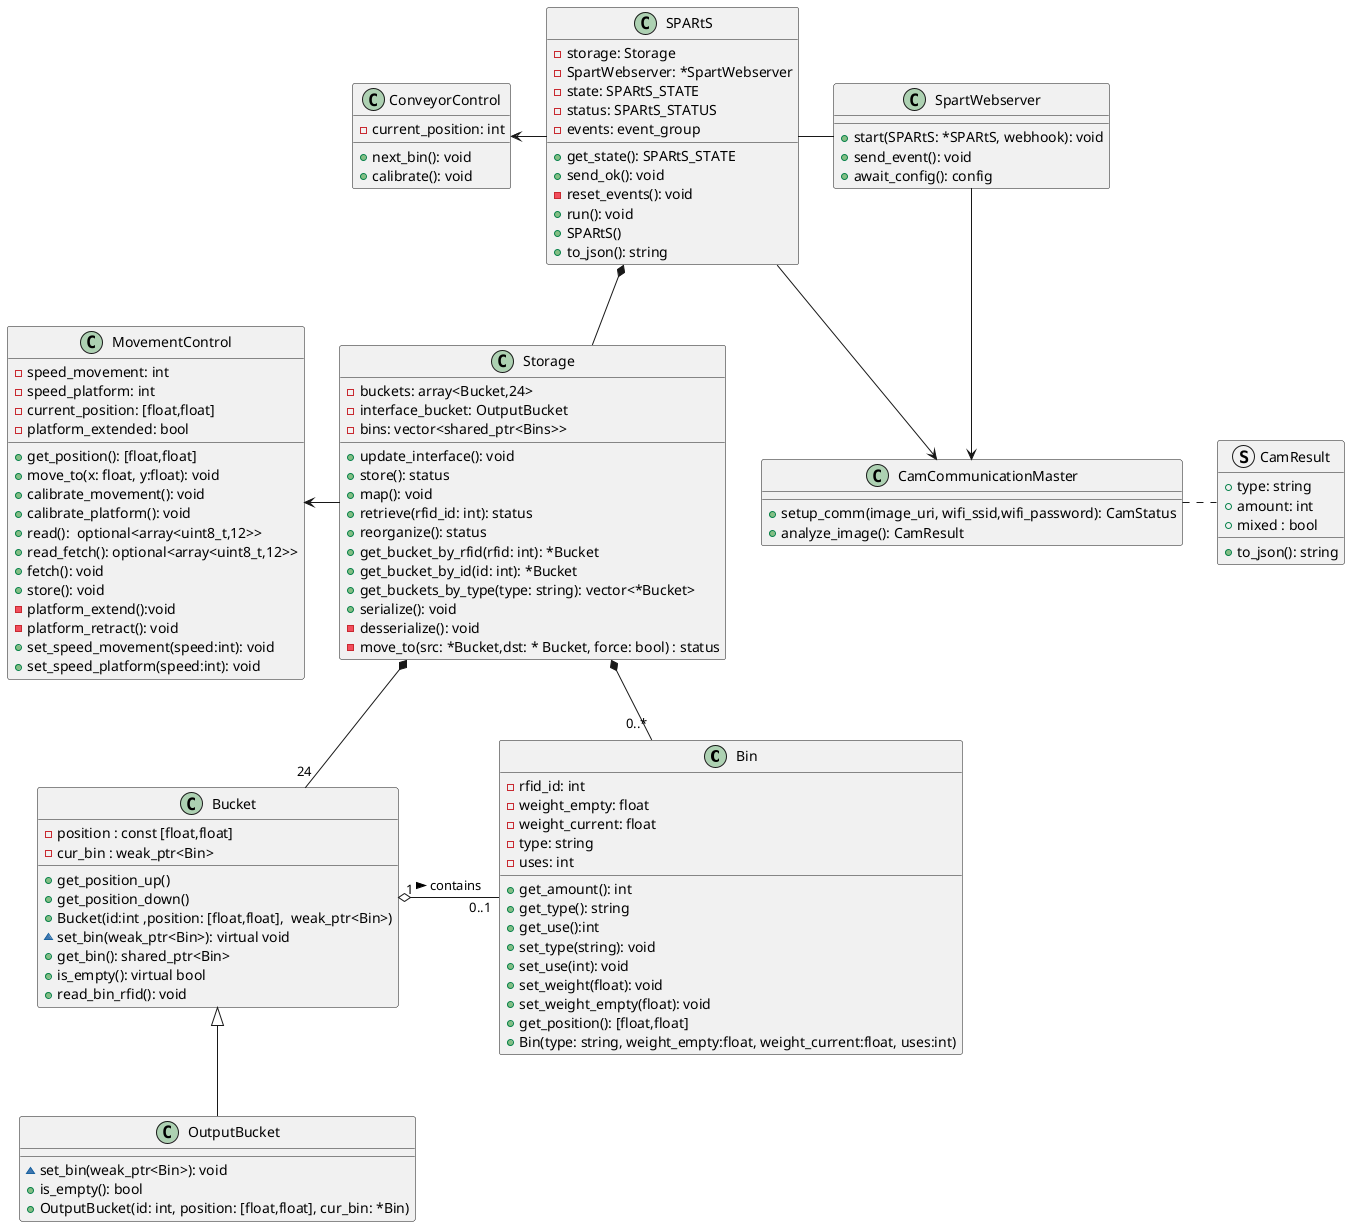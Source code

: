 @startuml class_diagram

class Bin {
    - rfid_id: int
    - weight_empty: float
    - weight_current: float
    - type: string
    - uses: int
    + get_amount(): int 
    + get_type(): string
    + get_use():int
    + set_type(string): void
    + set_use(int): void
    + set_weight(float): void
    + set_weight_empty(float): void
    + get_position(): [float,float]
    + Bin(type: string, weight_empty:float, weight_current:float, uses:int)
}

class Bucket {
    - position : const [float,float]
    - cur_bin : weak_ptr<Bin>
    + get_position_up()
    + get_position_down()
    + Bucket(id:int ,position: [float,float],  weak_ptr<Bin>)
    ~ set_bin(weak_ptr<Bin>): virtual void
    + get_bin(): shared_ptr<Bin>
    + is_empty(): virtual bool
    + read_bin_rfid(): void

}

class OutputBucket {
    ~ set_bin(weak_ptr<Bin>): void
    + is_empty(): bool
    + OutputBucket(id: int, position: [float,float], cur_bin: *Bin)
}

class Storage
{
    - buckets: array<Bucket,24>
    - interface_bucket: OutputBucket
    - bins: vector<shared_ptr<Bins>>
    + update_interface(): void
    + store(): status
    + map(): void
    + retrieve(rfid_id: int): status
    + reorganize(): status
    + get_bucket_by_rfid(rfid: int): *Bucket
    + get_bucket_by_id(id: int): *Bucket
    + get_buckets_by_type(type: string): vector<*Bucket>
    + serialize(): void
    - desserialize(): void
    - move_to(src: *Bucket,dst: * Bucket, force: bool) : status
}

Bucket "1" o- "0..1" Bin : contains >
Bucket <|-- OutputBucket

Storage *-- "24" Bucket
Storage *-- "0..*" Bin

class SPARtS {
    - storage: Storage
    - SpartWebserver: *SpartWebserver
    - state: SPARtS_STATE
    - status: SPARtS_STATUS
    - events: event_group
    + get_state(): SPARtS_STATE
    + send_ok(): void
    - reset_events(): void
    + run(): void
    + SPARtS()
    + to_json(): string
}

SPARtS *-- Storage

class SpartWebserver {
    + start(SPARtS: *SPARtS, webhook): void
    + send_event(): void
    + await_config(): config
}
SPARtS - SpartWebserver

class CamCommunicationMaster {
    + setup_comm(image_uri, wifi_ssid,wifi_password): CamStatus
    + analyze_image(): CamResult
}
SPARtS --> CamCommunicationMaster
SpartWebserver --> CamCommunicationMaster

MovementControl <-r- Storage

struct CamResult {
    + type: string
    + amount: int
    + mixed : bool
    + to_json(): string
}
CamCommunicationMaster . CamResult

class ConveyorControl {
    - current_position: int
    + next_bin(): void
    + calibrate(): void
}

ConveyorControl <- SPARtS

class MovementControl {
    - speed_movement: int
    - speed_platform: int
    - current_position: [float,float]
    - platform_extended: bool
    + get_position(): [float,float]
    + move_to(x: float, y:float): void
    + calibrate_movement(): void
    + calibrate_platform(): void
    + read():  optional<array<uint8_t,12>>
    + read_fetch(): optional<array<uint8_t,12>>
    + fetch(): void
    + store(): void
    - platform_extend():void 
    - platform_retract(): void
    + set_speed_movement(speed:int): void
    + set_speed_platform(speed:int): void

}


@enduml